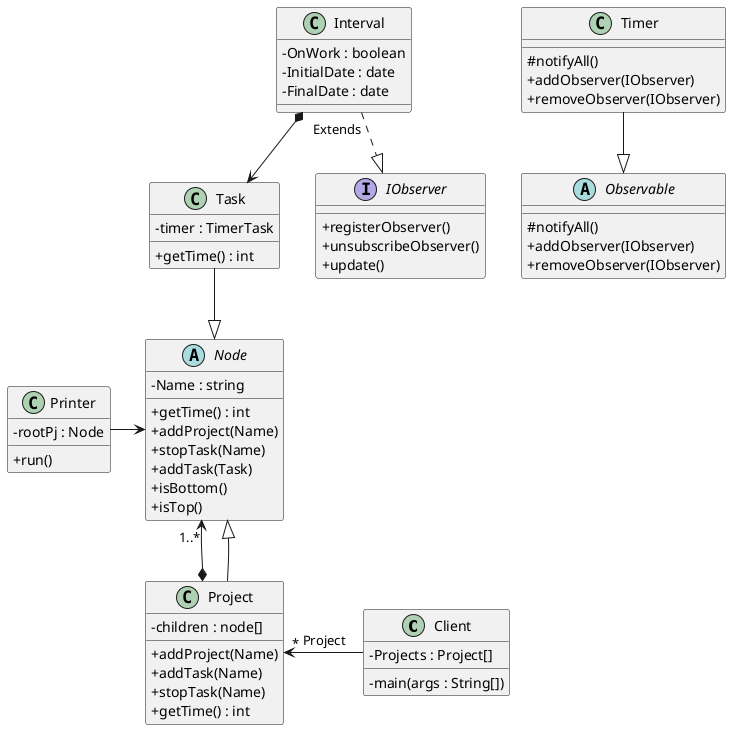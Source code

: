 @startuml

skinparam classAttributeIconSize 0

class Client {
    - Projects : Project[]
    - main(args : String[])
}

Abstract Node{
    - Name : string
    + getTime() : int
    + addProject(Name)
    +stopTask(Name)
    + addTask(Task)
    + isBottom()
    + isTop()
}

class Project {
    - children : node[]
    + addProject(Name)
    + addTask(Name)
    + stopTask(Name)
    + getTime() : int
}

class Task {
    - timer : TimerTask
    + getTime() : int
}
class Interval{
    - OnWork : boolean
    -InitialDate : date
    -FinalDate : date
}

Abstract Observable{
    #notifyAll()
    +addObserver(IObserver)
    +removeObserver(IObserver)
}
class Timer{
    #notifyAll()
    +addObserver(IObserver)
    +removeObserver(IObserver)
}
class Printer{
    -rootPj : Node
    + run()
}
Interface (IObserver){
    +registerObserver()
    +unsubscribeObserver()
    +update()
}
Interval *--> Task
Project *-up-> "1..*" Node
Client -left-> "*" Project: Project
Task -down-|> Node
Project -up-|> Node
Timer --|> Observable
Interval "Extends" ..|> IObserver
Printer -> Node
@enduml
